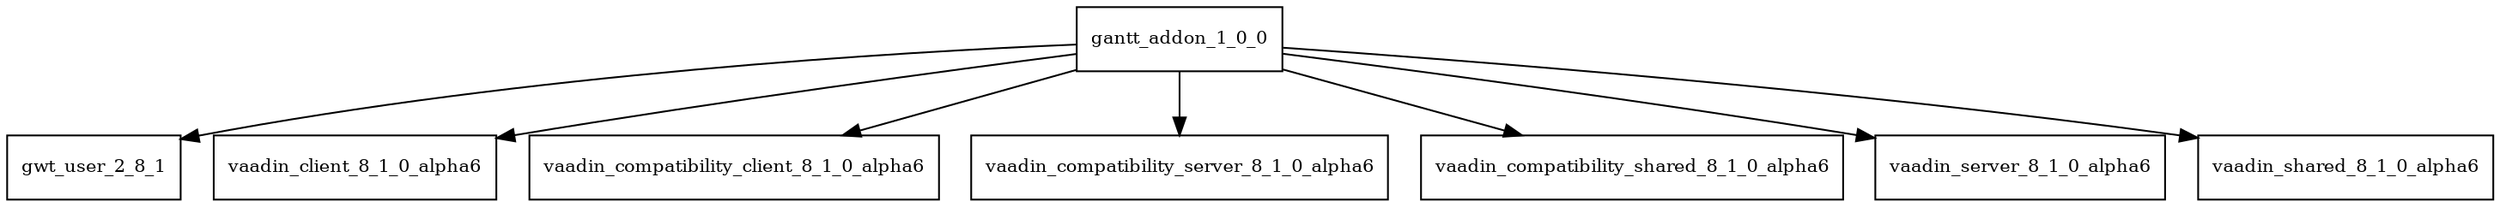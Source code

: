digraph gantt_addon_1_0_0_dependencies {
  node [shape = box, fontsize=10.0];
  gantt_addon_1_0_0 -> gwt_user_2_8_1;
  gantt_addon_1_0_0 -> vaadin_client_8_1_0_alpha6;
  gantt_addon_1_0_0 -> vaadin_compatibility_client_8_1_0_alpha6;
  gantt_addon_1_0_0 -> vaadin_compatibility_server_8_1_0_alpha6;
  gantt_addon_1_0_0 -> vaadin_compatibility_shared_8_1_0_alpha6;
  gantt_addon_1_0_0 -> vaadin_server_8_1_0_alpha6;
  gantt_addon_1_0_0 -> vaadin_shared_8_1_0_alpha6;
}

